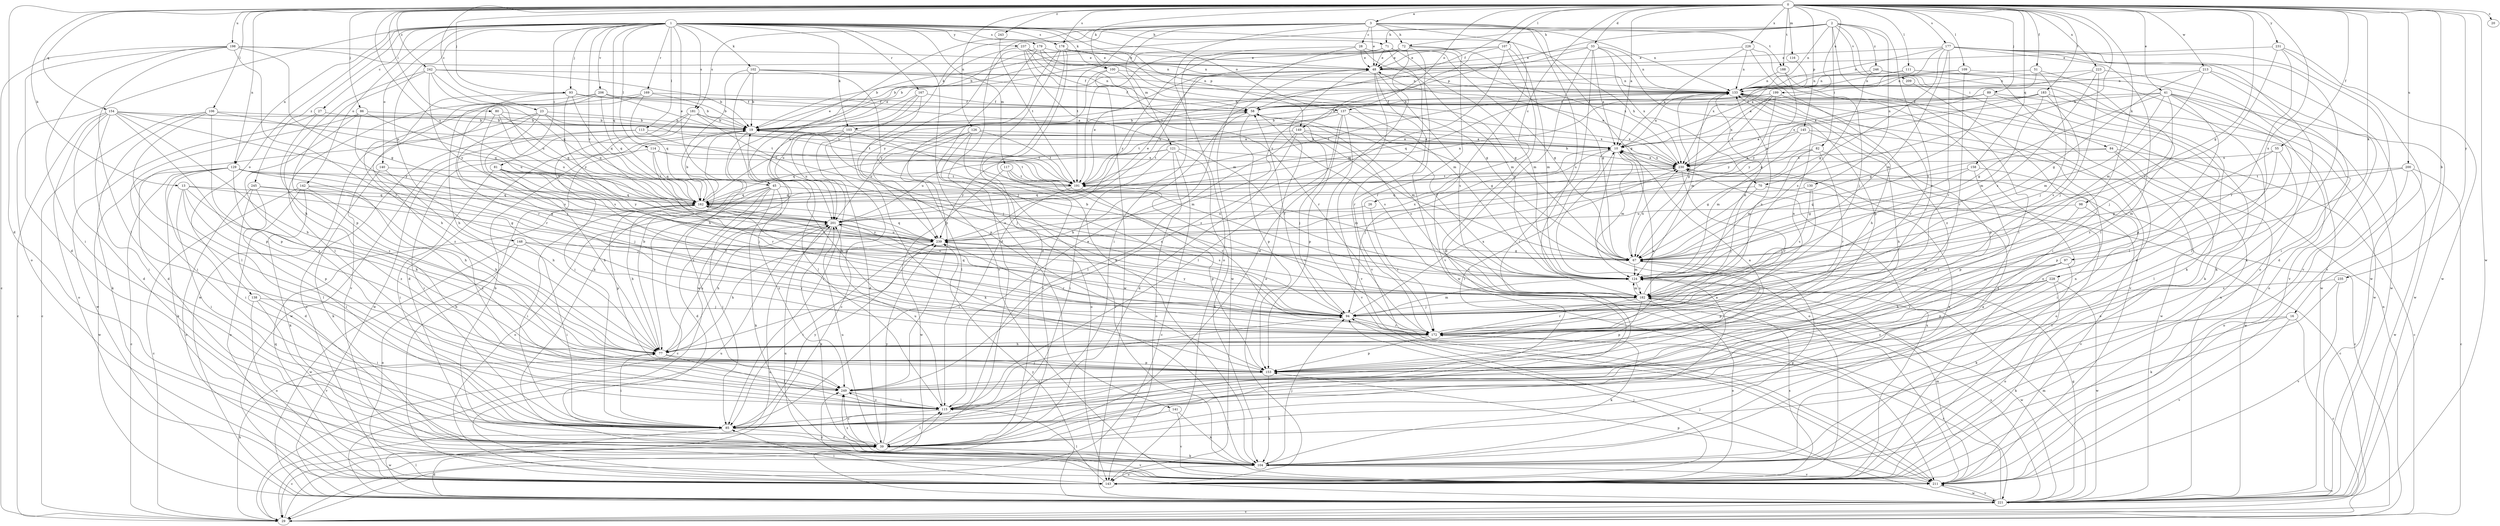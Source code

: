 strict digraph  {
0;
1;
2;
3;
10;
13;
16;
19;
20;
23;
26;
27;
28;
29;
33;
39;
41;
45;
48;
51;
55;
58;
67;
70;
71;
72;
77;
80;
81;
82;
84;
85;
86;
89;
93;
94;
97;
98;
100;
102;
103;
104;
106;
107;
109;
111;
113;
114;
115;
116;
117;
121;
124;
126;
129;
130;
133;
137;
138;
140;
141;
142;
143;
145;
148;
149;
153;
154;
158;
162;
167;
169;
172;
177;
178;
179;
181;
182;
183;
188;
191;
198;
199;
200;
201;
206;
209;
211;
213;
221;
223;
226;
228;
230;
231;
235;
237;
239;
242;
243;
245;
246;
249;
0 -> 3  [label=a];
0 -> 10  [label=a];
0 -> 13  [label=b];
0 -> 16  [label=b];
0 -> 20  [label=c];
0 -> 23  [label=c];
0 -> 26  [label=c];
0 -> 33  [label=d];
0 -> 39  [label=d];
0 -> 41  [label=e];
0 -> 51  [label=f];
0 -> 55  [label=f];
0 -> 58  [label=f];
0 -> 67  [label=g];
0 -> 70  [label=h];
0 -> 80  [label=i];
0 -> 86  [label=j];
0 -> 89  [label=j];
0 -> 93  [label=j];
0 -> 97  [label=k];
0 -> 98  [label=k];
0 -> 100  [label=k];
0 -> 106  [label=l];
0 -> 107  [label=l];
0 -> 109  [label=l];
0 -> 111  [label=l];
0 -> 116  [label=m];
0 -> 126  [label=n];
0 -> 129  [label=n];
0 -> 137  [label=o];
0 -> 145  [label=p];
0 -> 154  [label=q];
0 -> 158  [label=q];
0 -> 177  [label=s];
0 -> 178  [label=s];
0 -> 183  [label=t];
0 -> 188  [label=t];
0 -> 198  [label=u];
0 -> 199  [label=u];
0 -> 200  [label=u];
0 -> 201  [label=u];
0 -> 213  [label=w];
0 -> 221  [label=w];
0 -> 223  [label=x];
0 -> 226  [label=x];
0 -> 228  [label=x];
0 -> 231  [label=y];
0 -> 235  [label=y];
0 -> 242  [label=z];
0 -> 243  [label=z];
1 -> 27  [label=c];
1 -> 45  [label=e];
1 -> 70  [label=h];
1 -> 71  [label=h];
1 -> 81  [label=i];
1 -> 93  [label=j];
1 -> 100  [label=k];
1 -> 102  [label=k];
1 -> 103  [label=k];
1 -> 113  [label=l];
1 -> 114  [label=l];
1 -> 117  [label=m];
1 -> 129  [label=n];
1 -> 137  [label=o];
1 -> 138  [label=o];
1 -> 140  [label=o];
1 -> 141  [label=o];
1 -> 142  [label=o];
1 -> 143  [label=o];
1 -> 148  [label=p];
1 -> 149  [label=p];
1 -> 162  [label=q];
1 -> 167  [label=r];
1 -> 169  [label=r];
1 -> 178  [label=s];
1 -> 179  [label=s];
1 -> 181  [label=s];
1 -> 206  [label=v];
1 -> 237  [label=y];
1 -> 239  [label=y];
1 -> 245  [label=z];
2 -> 19  [label=b];
2 -> 71  [label=h];
2 -> 72  [label=h];
2 -> 82  [label=i];
2 -> 84  [label=i];
2 -> 85  [label=i];
2 -> 130  [label=n];
2 -> 133  [label=n];
2 -> 149  [label=p];
2 -> 172  [label=r];
2 -> 209  [label=v];
2 -> 246  [label=z];
3 -> 28  [label=c];
3 -> 39  [label=d];
3 -> 45  [label=e];
3 -> 48  [label=e];
3 -> 67  [label=g];
3 -> 72  [label=h];
3 -> 103  [label=k];
3 -> 121  [label=m];
3 -> 133  [label=n];
3 -> 143  [label=o];
3 -> 181  [label=s];
3 -> 182  [label=s];
3 -> 188  [label=t];
3 -> 191  [label=t];
3 -> 211  [label=v];
10 -> 19  [label=b];
10 -> 94  [label=j];
10 -> 115  [label=l];
10 -> 124  [label=m];
10 -> 133  [label=n];
10 -> 143  [label=o];
10 -> 230  [label=x];
13 -> 67  [label=g];
13 -> 77  [label=h];
13 -> 85  [label=i];
13 -> 115  [label=l];
13 -> 153  [label=p];
13 -> 162  [label=q];
16 -> 29  [label=c];
16 -> 104  [label=k];
16 -> 172  [label=r];
16 -> 211  [label=v];
19 -> 10  [label=a];
19 -> 48  [label=e];
19 -> 191  [label=t];
19 -> 249  [label=z];
23 -> 19  [label=b];
23 -> 39  [label=d];
23 -> 94  [label=j];
23 -> 162  [label=q];
23 -> 182  [label=s];
23 -> 191  [label=t];
26 -> 172  [label=r];
26 -> 201  [label=u];
27 -> 19  [label=b];
27 -> 221  [label=w];
27 -> 249  [label=z];
28 -> 48  [label=e];
28 -> 67  [label=g];
28 -> 85  [label=i];
28 -> 124  [label=m];
28 -> 221  [label=w];
29 -> 77  [label=h];
29 -> 115  [label=l];
29 -> 133  [label=n];
29 -> 201  [label=u];
33 -> 10  [label=a];
33 -> 39  [label=d];
33 -> 48  [label=e];
33 -> 85  [label=i];
33 -> 133  [label=n];
33 -> 153  [label=p];
33 -> 191  [label=t];
33 -> 230  [label=x];
39 -> 10  [label=a];
39 -> 19  [label=b];
39 -> 29  [label=c];
39 -> 104  [label=k];
39 -> 115  [label=l];
39 -> 201  [label=u];
39 -> 211  [label=v];
39 -> 230  [label=x];
39 -> 239  [label=y];
39 -> 249  [label=z];
41 -> 58  [label=f];
41 -> 67  [label=g];
41 -> 94  [label=j];
41 -> 115  [label=l];
41 -> 124  [label=m];
41 -> 143  [label=o];
41 -> 153  [label=p];
41 -> 221  [label=w];
41 -> 230  [label=x];
45 -> 29  [label=c];
45 -> 39  [label=d];
45 -> 85  [label=i];
45 -> 104  [label=k];
45 -> 143  [label=o];
45 -> 162  [label=q];
45 -> 182  [label=s];
45 -> 249  [label=z];
48 -> 133  [label=n];
48 -> 143  [label=o];
48 -> 172  [label=r];
48 -> 182  [label=s];
48 -> 211  [label=v];
51 -> 94  [label=j];
51 -> 133  [label=n];
51 -> 239  [label=y];
51 -> 249  [label=z];
55 -> 115  [label=l];
55 -> 124  [label=m];
55 -> 153  [label=p];
55 -> 230  [label=x];
58 -> 19  [label=b];
58 -> 77  [label=h];
58 -> 124  [label=m];
58 -> 153  [label=p];
58 -> 182  [label=s];
67 -> 124  [label=m];
67 -> 153  [label=p];
67 -> 230  [label=x];
70 -> 29  [label=c];
70 -> 94  [label=j];
70 -> 162  [label=q];
71 -> 19  [label=b];
71 -> 48  [label=e];
71 -> 124  [label=m];
71 -> 211  [label=v];
71 -> 230  [label=x];
71 -> 239  [label=y];
72 -> 19  [label=b];
72 -> 39  [label=d];
72 -> 48  [label=e];
72 -> 67  [label=g];
72 -> 172  [label=r];
72 -> 191  [label=t];
72 -> 201  [label=u];
72 -> 221  [label=w];
77 -> 10  [label=a];
77 -> 19  [label=b];
77 -> 85  [label=i];
77 -> 115  [label=l];
77 -> 153  [label=p];
77 -> 201  [label=u];
80 -> 19  [label=b];
80 -> 162  [label=q];
80 -> 182  [label=s];
80 -> 201  [label=u];
81 -> 77  [label=h];
81 -> 85  [label=i];
81 -> 94  [label=j];
81 -> 172  [label=r];
81 -> 182  [label=s];
81 -> 191  [label=t];
81 -> 239  [label=y];
82 -> 67  [label=g];
82 -> 124  [label=m];
82 -> 143  [label=o];
82 -> 172  [label=r];
82 -> 230  [label=x];
84 -> 29  [label=c];
84 -> 67  [label=g];
84 -> 143  [label=o];
84 -> 221  [label=w];
84 -> 230  [label=x];
85 -> 39  [label=d];
85 -> 221  [label=w];
85 -> 239  [label=y];
86 -> 19  [label=b];
86 -> 85  [label=i];
86 -> 172  [label=r];
86 -> 201  [label=u];
86 -> 249  [label=z];
89 -> 19  [label=b];
89 -> 58  [label=f];
89 -> 67  [label=g];
89 -> 104  [label=k];
89 -> 115  [label=l];
93 -> 19  [label=b];
93 -> 58  [label=f];
93 -> 77  [label=h];
93 -> 162  [label=q];
93 -> 172  [label=r];
93 -> 239  [label=y];
94 -> 58  [label=f];
94 -> 124  [label=m];
94 -> 133  [label=n];
94 -> 162  [label=q];
94 -> 172  [label=r];
94 -> 230  [label=x];
94 -> 239  [label=y];
97 -> 77  [label=h];
97 -> 104  [label=k];
97 -> 124  [label=m];
97 -> 153  [label=p];
98 -> 172  [label=r];
98 -> 201  [label=u];
98 -> 211  [label=v];
100 -> 133  [label=n];
100 -> 172  [label=r];
100 -> 221  [label=w];
100 -> 239  [label=y];
102 -> 19  [label=b];
102 -> 58  [label=f];
102 -> 94  [label=j];
102 -> 104  [label=k];
102 -> 133  [label=n];
102 -> 221  [label=w];
103 -> 10  [label=a];
103 -> 39  [label=d];
103 -> 85  [label=i];
103 -> 104  [label=k];
103 -> 115  [label=l];
103 -> 124  [label=m];
103 -> 201  [label=u];
104 -> 10  [label=a];
104 -> 67  [label=g];
104 -> 94  [label=j];
104 -> 133  [label=n];
104 -> 143  [label=o];
104 -> 211  [label=v];
104 -> 249  [label=z];
106 -> 19  [label=b];
106 -> 29  [label=c];
106 -> 104  [label=k];
106 -> 115  [label=l];
106 -> 153  [label=p];
106 -> 162  [label=q];
107 -> 19  [label=b];
107 -> 48  [label=e];
107 -> 124  [label=m];
107 -> 211  [label=v];
107 -> 239  [label=y];
107 -> 249  [label=z];
109 -> 10  [label=a];
109 -> 133  [label=n];
109 -> 172  [label=r];
109 -> 221  [label=w];
111 -> 19  [label=b];
111 -> 39  [label=d];
111 -> 104  [label=k];
111 -> 133  [label=n];
113 -> 10  [label=a];
113 -> 94  [label=j];
113 -> 143  [label=o];
113 -> 221  [label=w];
114 -> 85  [label=i];
114 -> 162  [label=q];
114 -> 172  [label=r];
114 -> 191  [label=t];
114 -> 230  [label=x];
115 -> 48  [label=e];
115 -> 85  [label=i];
115 -> 94  [label=j];
115 -> 201  [label=u];
115 -> 249  [label=z];
116 -> 230  [label=x];
117 -> 124  [label=m];
117 -> 172  [label=r];
117 -> 191  [label=t];
117 -> 221  [label=w];
121 -> 29  [label=c];
121 -> 85  [label=i];
121 -> 104  [label=k];
121 -> 143  [label=o];
121 -> 162  [label=q];
121 -> 201  [label=u];
121 -> 230  [label=x];
121 -> 239  [label=y];
124 -> 19  [label=b];
124 -> 58  [label=f];
124 -> 182  [label=s];
126 -> 10  [label=a];
126 -> 115  [label=l];
126 -> 143  [label=o];
126 -> 191  [label=t];
126 -> 201  [label=u];
126 -> 211  [label=v];
129 -> 29  [label=c];
129 -> 67  [label=g];
129 -> 77  [label=h];
129 -> 85  [label=i];
129 -> 94  [label=j];
129 -> 104  [label=k];
129 -> 191  [label=t];
129 -> 221  [label=w];
129 -> 249  [label=z];
130 -> 94  [label=j];
130 -> 162  [label=q];
130 -> 182  [label=s];
133 -> 58  [label=f];
133 -> 67  [label=g];
133 -> 77  [label=h];
133 -> 124  [label=m];
133 -> 153  [label=p];
133 -> 162  [label=q];
133 -> 191  [label=t];
133 -> 211  [label=v];
137 -> 19  [label=b];
137 -> 67  [label=g];
137 -> 115  [label=l];
137 -> 153  [label=p];
137 -> 191  [label=t];
137 -> 211  [label=v];
137 -> 230  [label=x];
138 -> 85  [label=i];
138 -> 94  [label=j];
138 -> 143  [label=o];
138 -> 211  [label=v];
140 -> 77  [label=h];
140 -> 104  [label=k];
140 -> 191  [label=t];
141 -> 85  [label=i];
141 -> 104  [label=k];
141 -> 211  [label=v];
142 -> 29  [label=c];
142 -> 77  [label=h];
142 -> 104  [label=k];
142 -> 143  [label=o];
142 -> 162  [label=q];
142 -> 249  [label=z];
143 -> 19  [label=b];
143 -> 94  [label=j];
143 -> 115  [label=l];
143 -> 162  [label=q];
143 -> 182  [label=s];
143 -> 201  [label=u];
143 -> 230  [label=x];
143 -> 249  [label=z];
145 -> 10  [label=a];
145 -> 77  [label=h];
145 -> 124  [label=m];
145 -> 221  [label=w];
145 -> 230  [label=x];
148 -> 67  [label=g];
148 -> 85  [label=i];
148 -> 143  [label=o];
148 -> 172  [label=r];
148 -> 221  [label=w];
149 -> 10  [label=a];
149 -> 39  [label=d];
149 -> 94  [label=j];
149 -> 115  [label=l];
149 -> 182  [label=s];
149 -> 191  [label=t];
153 -> 10  [label=a];
153 -> 19  [label=b];
153 -> 104  [label=k];
153 -> 249  [label=z];
154 -> 19  [label=b];
154 -> 29  [label=c];
154 -> 39  [label=d];
154 -> 77  [label=h];
154 -> 85  [label=i];
154 -> 143  [label=o];
154 -> 153  [label=p];
154 -> 191  [label=t];
154 -> 239  [label=y];
158 -> 67  [label=g];
158 -> 85  [label=i];
158 -> 153  [label=p];
158 -> 191  [label=t];
162 -> 10  [label=a];
162 -> 19  [label=b];
162 -> 58  [label=f];
162 -> 77  [label=h];
162 -> 85  [label=i];
162 -> 133  [label=n];
162 -> 153  [label=p];
162 -> 182  [label=s];
162 -> 201  [label=u];
167 -> 29  [label=c];
167 -> 58  [label=f];
167 -> 77  [label=h];
167 -> 153  [label=p];
167 -> 201  [label=u];
169 -> 19  [label=b];
169 -> 58  [label=f];
169 -> 162  [label=q];
169 -> 211  [label=v];
169 -> 221  [label=w];
172 -> 77  [label=h];
172 -> 104  [label=k];
172 -> 133  [label=n];
172 -> 153  [label=p];
172 -> 191  [label=t];
177 -> 10  [label=a];
177 -> 48  [label=e];
177 -> 67  [label=g];
177 -> 104  [label=k];
177 -> 115  [label=l];
177 -> 124  [label=m];
177 -> 133  [label=n];
177 -> 143  [label=o];
177 -> 172  [label=r];
177 -> 211  [label=v];
177 -> 221  [label=w];
178 -> 29  [label=c];
178 -> 39  [label=d];
178 -> 48  [label=e];
178 -> 67  [label=g];
178 -> 104  [label=k];
178 -> 249  [label=z];
179 -> 48  [label=e];
179 -> 67  [label=g];
179 -> 124  [label=m];
179 -> 211  [label=v];
179 -> 239  [label=y];
181 -> 19  [label=b];
181 -> 39  [label=d];
181 -> 85  [label=i];
181 -> 94  [label=j];
181 -> 221  [label=w];
181 -> 230  [label=x];
182 -> 94  [label=j];
182 -> 124  [label=m];
182 -> 133  [label=n];
182 -> 143  [label=o];
182 -> 153  [label=p];
182 -> 172  [label=r];
182 -> 221  [label=w];
183 -> 10  [label=a];
183 -> 58  [label=f];
183 -> 124  [label=m];
183 -> 182  [label=s];
183 -> 221  [label=w];
183 -> 239  [label=y];
188 -> 67  [label=g];
188 -> 133  [label=n];
188 -> 143  [label=o];
191 -> 48  [label=e];
191 -> 85  [label=i];
191 -> 153  [label=p];
191 -> 162  [label=q];
198 -> 29  [label=c];
198 -> 39  [label=d];
198 -> 48  [label=e];
198 -> 67  [label=g];
198 -> 85  [label=i];
198 -> 115  [label=l];
198 -> 133  [label=n];
198 -> 172  [label=r];
199 -> 58  [label=f];
199 -> 172  [label=r];
199 -> 191  [label=t];
199 -> 230  [label=x];
199 -> 239  [label=y];
200 -> 29  [label=c];
200 -> 67  [label=g];
200 -> 143  [label=o];
200 -> 191  [label=t];
200 -> 221  [label=w];
201 -> 48  [label=e];
201 -> 77  [label=h];
201 -> 104  [label=k];
201 -> 182  [label=s];
201 -> 239  [label=y];
206 -> 10  [label=a];
206 -> 58  [label=f];
206 -> 77  [label=h];
206 -> 115  [label=l];
206 -> 162  [label=q];
206 -> 191  [label=t];
206 -> 249  [label=z];
209 -> 85  [label=i];
211 -> 85  [label=i];
211 -> 124  [label=m];
211 -> 153  [label=p];
211 -> 201  [label=u];
211 -> 221  [label=w];
213 -> 67  [label=g];
213 -> 85  [label=i];
213 -> 124  [label=m];
213 -> 133  [label=n];
213 -> 211  [label=v];
221 -> 29  [label=c];
221 -> 39  [label=d];
221 -> 67  [label=g];
221 -> 94  [label=j];
221 -> 124  [label=m];
221 -> 133  [label=n];
221 -> 172  [label=r];
221 -> 182  [label=s];
221 -> 211  [label=v];
221 -> 239  [label=y];
223 -> 19  [label=b];
223 -> 39  [label=d];
223 -> 94  [label=j];
223 -> 133  [label=n];
223 -> 182  [label=s];
226 -> 10  [label=a];
226 -> 48  [label=e];
226 -> 94  [label=j];
226 -> 133  [label=n];
226 -> 249  [label=z];
228 -> 143  [label=o];
228 -> 172  [label=r];
228 -> 182  [label=s];
228 -> 221  [label=w];
228 -> 249  [label=z];
230 -> 10  [label=a];
230 -> 19  [label=b];
230 -> 29  [label=c];
230 -> 48  [label=e];
230 -> 172  [label=r];
230 -> 191  [label=t];
231 -> 48  [label=e];
231 -> 172  [label=r];
231 -> 182  [label=s];
231 -> 211  [label=v];
231 -> 221  [label=w];
235 -> 104  [label=k];
235 -> 182  [label=s];
235 -> 211  [label=v];
237 -> 48  [label=e];
237 -> 58  [label=f];
237 -> 67  [label=g];
237 -> 124  [label=m];
237 -> 133  [label=n];
237 -> 201  [label=u];
239 -> 67  [label=g];
239 -> 77  [label=h];
239 -> 85  [label=i];
239 -> 162  [label=q];
239 -> 172  [label=r];
239 -> 201  [label=u];
239 -> 230  [label=x];
242 -> 19  [label=b];
242 -> 77  [label=h];
242 -> 133  [label=n];
242 -> 153  [label=p];
242 -> 162  [label=q];
242 -> 201  [label=u];
242 -> 239  [label=y];
243 -> 191  [label=t];
245 -> 39  [label=d];
245 -> 85  [label=i];
245 -> 94  [label=j];
245 -> 143  [label=o];
245 -> 162  [label=q];
246 -> 104  [label=k];
246 -> 133  [label=n];
246 -> 182  [label=s];
246 -> 221  [label=w];
249 -> 115  [label=l];
}
